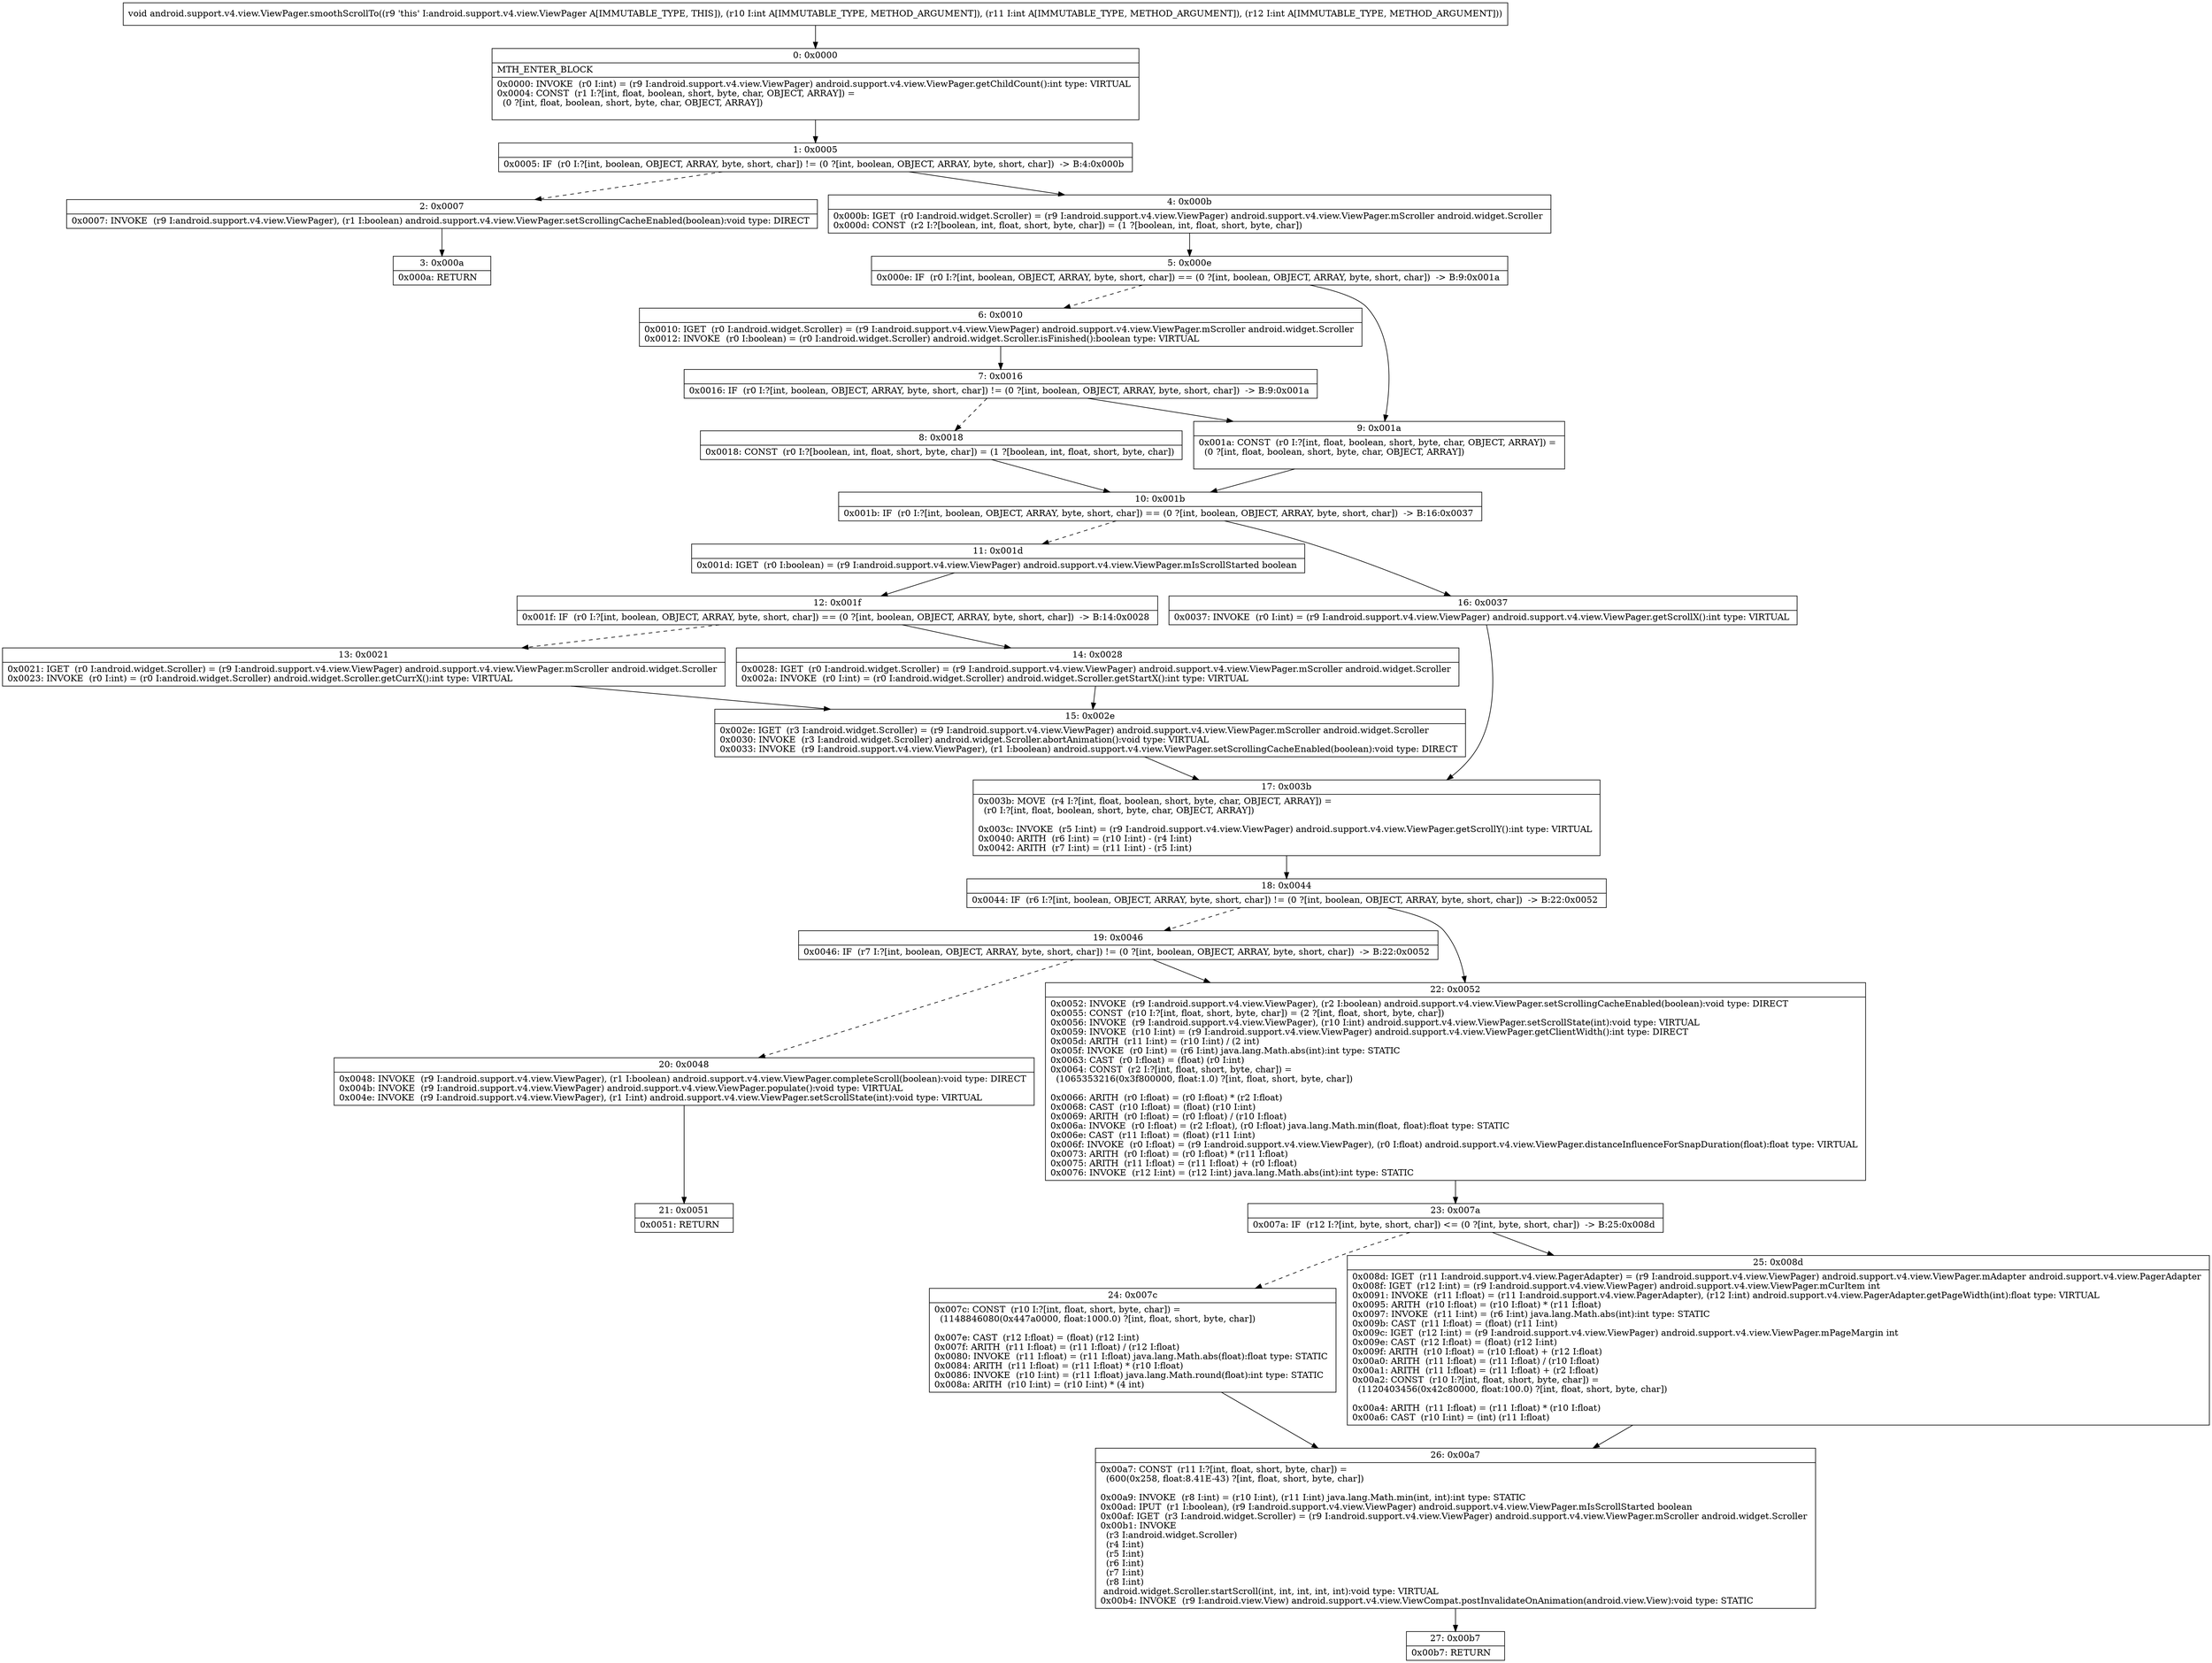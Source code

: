 digraph "CFG forandroid.support.v4.view.ViewPager.smoothScrollTo(III)V" {
Node_0 [shape=record,label="{0\:\ 0x0000|MTH_ENTER_BLOCK\l|0x0000: INVOKE  (r0 I:int) = (r9 I:android.support.v4.view.ViewPager) android.support.v4.view.ViewPager.getChildCount():int type: VIRTUAL \l0x0004: CONST  (r1 I:?[int, float, boolean, short, byte, char, OBJECT, ARRAY]) = \l  (0 ?[int, float, boolean, short, byte, char, OBJECT, ARRAY])\l \l}"];
Node_1 [shape=record,label="{1\:\ 0x0005|0x0005: IF  (r0 I:?[int, boolean, OBJECT, ARRAY, byte, short, char]) != (0 ?[int, boolean, OBJECT, ARRAY, byte, short, char])  \-\> B:4:0x000b \l}"];
Node_2 [shape=record,label="{2\:\ 0x0007|0x0007: INVOKE  (r9 I:android.support.v4.view.ViewPager), (r1 I:boolean) android.support.v4.view.ViewPager.setScrollingCacheEnabled(boolean):void type: DIRECT \l}"];
Node_3 [shape=record,label="{3\:\ 0x000a|0x000a: RETURN   \l}"];
Node_4 [shape=record,label="{4\:\ 0x000b|0x000b: IGET  (r0 I:android.widget.Scroller) = (r9 I:android.support.v4.view.ViewPager) android.support.v4.view.ViewPager.mScroller android.widget.Scroller \l0x000d: CONST  (r2 I:?[boolean, int, float, short, byte, char]) = (1 ?[boolean, int, float, short, byte, char]) \l}"];
Node_5 [shape=record,label="{5\:\ 0x000e|0x000e: IF  (r0 I:?[int, boolean, OBJECT, ARRAY, byte, short, char]) == (0 ?[int, boolean, OBJECT, ARRAY, byte, short, char])  \-\> B:9:0x001a \l}"];
Node_6 [shape=record,label="{6\:\ 0x0010|0x0010: IGET  (r0 I:android.widget.Scroller) = (r9 I:android.support.v4.view.ViewPager) android.support.v4.view.ViewPager.mScroller android.widget.Scroller \l0x0012: INVOKE  (r0 I:boolean) = (r0 I:android.widget.Scroller) android.widget.Scroller.isFinished():boolean type: VIRTUAL \l}"];
Node_7 [shape=record,label="{7\:\ 0x0016|0x0016: IF  (r0 I:?[int, boolean, OBJECT, ARRAY, byte, short, char]) != (0 ?[int, boolean, OBJECT, ARRAY, byte, short, char])  \-\> B:9:0x001a \l}"];
Node_8 [shape=record,label="{8\:\ 0x0018|0x0018: CONST  (r0 I:?[boolean, int, float, short, byte, char]) = (1 ?[boolean, int, float, short, byte, char]) \l}"];
Node_9 [shape=record,label="{9\:\ 0x001a|0x001a: CONST  (r0 I:?[int, float, boolean, short, byte, char, OBJECT, ARRAY]) = \l  (0 ?[int, float, boolean, short, byte, char, OBJECT, ARRAY])\l \l}"];
Node_10 [shape=record,label="{10\:\ 0x001b|0x001b: IF  (r0 I:?[int, boolean, OBJECT, ARRAY, byte, short, char]) == (0 ?[int, boolean, OBJECT, ARRAY, byte, short, char])  \-\> B:16:0x0037 \l}"];
Node_11 [shape=record,label="{11\:\ 0x001d|0x001d: IGET  (r0 I:boolean) = (r9 I:android.support.v4.view.ViewPager) android.support.v4.view.ViewPager.mIsScrollStarted boolean \l}"];
Node_12 [shape=record,label="{12\:\ 0x001f|0x001f: IF  (r0 I:?[int, boolean, OBJECT, ARRAY, byte, short, char]) == (0 ?[int, boolean, OBJECT, ARRAY, byte, short, char])  \-\> B:14:0x0028 \l}"];
Node_13 [shape=record,label="{13\:\ 0x0021|0x0021: IGET  (r0 I:android.widget.Scroller) = (r9 I:android.support.v4.view.ViewPager) android.support.v4.view.ViewPager.mScroller android.widget.Scroller \l0x0023: INVOKE  (r0 I:int) = (r0 I:android.widget.Scroller) android.widget.Scroller.getCurrX():int type: VIRTUAL \l}"];
Node_14 [shape=record,label="{14\:\ 0x0028|0x0028: IGET  (r0 I:android.widget.Scroller) = (r9 I:android.support.v4.view.ViewPager) android.support.v4.view.ViewPager.mScroller android.widget.Scroller \l0x002a: INVOKE  (r0 I:int) = (r0 I:android.widget.Scroller) android.widget.Scroller.getStartX():int type: VIRTUAL \l}"];
Node_15 [shape=record,label="{15\:\ 0x002e|0x002e: IGET  (r3 I:android.widget.Scroller) = (r9 I:android.support.v4.view.ViewPager) android.support.v4.view.ViewPager.mScroller android.widget.Scroller \l0x0030: INVOKE  (r3 I:android.widget.Scroller) android.widget.Scroller.abortAnimation():void type: VIRTUAL \l0x0033: INVOKE  (r9 I:android.support.v4.view.ViewPager), (r1 I:boolean) android.support.v4.view.ViewPager.setScrollingCacheEnabled(boolean):void type: DIRECT \l}"];
Node_16 [shape=record,label="{16\:\ 0x0037|0x0037: INVOKE  (r0 I:int) = (r9 I:android.support.v4.view.ViewPager) android.support.v4.view.ViewPager.getScrollX():int type: VIRTUAL \l}"];
Node_17 [shape=record,label="{17\:\ 0x003b|0x003b: MOVE  (r4 I:?[int, float, boolean, short, byte, char, OBJECT, ARRAY]) = \l  (r0 I:?[int, float, boolean, short, byte, char, OBJECT, ARRAY])\l \l0x003c: INVOKE  (r5 I:int) = (r9 I:android.support.v4.view.ViewPager) android.support.v4.view.ViewPager.getScrollY():int type: VIRTUAL \l0x0040: ARITH  (r6 I:int) = (r10 I:int) \- (r4 I:int) \l0x0042: ARITH  (r7 I:int) = (r11 I:int) \- (r5 I:int) \l}"];
Node_18 [shape=record,label="{18\:\ 0x0044|0x0044: IF  (r6 I:?[int, boolean, OBJECT, ARRAY, byte, short, char]) != (0 ?[int, boolean, OBJECT, ARRAY, byte, short, char])  \-\> B:22:0x0052 \l}"];
Node_19 [shape=record,label="{19\:\ 0x0046|0x0046: IF  (r7 I:?[int, boolean, OBJECT, ARRAY, byte, short, char]) != (0 ?[int, boolean, OBJECT, ARRAY, byte, short, char])  \-\> B:22:0x0052 \l}"];
Node_20 [shape=record,label="{20\:\ 0x0048|0x0048: INVOKE  (r9 I:android.support.v4.view.ViewPager), (r1 I:boolean) android.support.v4.view.ViewPager.completeScroll(boolean):void type: DIRECT \l0x004b: INVOKE  (r9 I:android.support.v4.view.ViewPager) android.support.v4.view.ViewPager.populate():void type: VIRTUAL \l0x004e: INVOKE  (r9 I:android.support.v4.view.ViewPager), (r1 I:int) android.support.v4.view.ViewPager.setScrollState(int):void type: VIRTUAL \l}"];
Node_21 [shape=record,label="{21\:\ 0x0051|0x0051: RETURN   \l}"];
Node_22 [shape=record,label="{22\:\ 0x0052|0x0052: INVOKE  (r9 I:android.support.v4.view.ViewPager), (r2 I:boolean) android.support.v4.view.ViewPager.setScrollingCacheEnabled(boolean):void type: DIRECT \l0x0055: CONST  (r10 I:?[int, float, short, byte, char]) = (2 ?[int, float, short, byte, char]) \l0x0056: INVOKE  (r9 I:android.support.v4.view.ViewPager), (r10 I:int) android.support.v4.view.ViewPager.setScrollState(int):void type: VIRTUAL \l0x0059: INVOKE  (r10 I:int) = (r9 I:android.support.v4.view.ViewPager) android.support.v4.view.ViewPager.getClientWidth():int type: DIRECT \l0x005d: ARITH  (r11 I:int) = (r10 I:int) \/ (2 int) \l0x005f: INVOKE  (r0 I:int) = (r6 I:int) java.lang.Math.abs(int):int type: STATIC \l0x0063: CAST  (r0 I:float) = (float) (r0 I:int) \l0x0064: CONST  (r2 I:?[int, float, short, byte, char]) = \l  (1065353216(0x3f800000, float:1.0) ?[int, float, short, byte, char])\l \l0x0066: ARITH  (r0 I:float) = (r0 I:float) * (r2 I:float) \l0x0068: CAST  (r10 I:float) = (float) (r10 I:int) \l0x0069: ARITH  (r0 I:float) = (r0 I:float) \/ (r10 I:float) \l0x006a: INVOKE  (r0 I:float) = (r2 I:float), (r0 I:float) java.lang.Math.min(float, float):float type: STATIC \l0x006e: CAST  (r11 I:float) = (float) (r11 I:int) \l0x006f: INVOKE  (r0 I:float) = (r9 I:android.support.v4.view.ViewPager), (r0 I:float) android.support.v4.view.ViewPager.distanceInfluenceForSnapDuration(float):float type: VIRTUAL \l0x0073: ARITH  (r0 I:float) = (r0 I:float) * (r11 I:float) \l0x0075: ARITH  (r11 I:float) = (r11 I:float) + (r0 I:float) \l0x0076: INVOKE  (r12 I:int) = (r12 I:int) java.lang.Math.abs(int):int type: STATIC \l}"];
Node_23 [shape=record,label="{23\:\ 0x007a|0x007a: IF  (r12 I:?[int, byte, short, char]) \<= (0 ?[int, byte, short, char])  \-\> B:25:0x008d \l}"];
Node_24 [shape=record,label="{24\:\ 0x007c|0x007c: CONST  (r10 I:?[int, float, short, byte, char]) = \l  (1148846080(0x447a0000, float:1000.0) ?[int, float, short, byte, char])\l \l0x007e: CAST  (r12 I:float) = (float) (r12 I:int) \l0x007f: ARITH  (r11 I:float) = (r11 I:float) \/ (r12 I:float) \l0x0080: INVOKE  (r11 I:float) = (r11 I:float) java.lang.Math.abs(float):float type: STATIC \l0x0084: ARITH  (r11 I:float) = (r11 I:float) * (r10 I:float) \l0x0086: INVOKE  (r10 I:int) = (r11 I:float) java.lang.Math.round(float):int type: STATIC \l0x008a: ARITH  (r10 I:int) = (r10 I:int) * (4 int) \l}"];
Node_25 [shape=record,label="{25\:\ 0x008d|0x008d: IGET  (r11 I:android.support.v4.view.PagerAdapter) = (r9 I:android.support.v4.view.ViewPager) android.support.v4.view.ViewPager.mAdapter android.support.v4.view.PagerAdapter \l0x008f: IGET  (r12 I:int) = (r9 I:android.support.v4.view.ViewPager) android.support.v4.view.ViewPager.mCurItem int \l0x0091: INVOKE  (r11 I:float) = (r11 I:android.support.v4.view.PagerAdapter), (r12 I:int) android.support.v4.view.PagerAdapter.getPageWidth(int):float type: VIRTUAL \l0x0095: ARITH  (r10 I:float) = (r10 I:float) * (r11 I:float) \l0x0097: INVOKE  (r11 I:int) = (r6 I:int) java.lang.Math.abs(int):int type: STATIC \l0x009b: CAST  (r11 I:float) = (float) (r11 I:int) \l0x009c: IGET  (r12 I:int) = (r9 I:android.support.v4.view.ViewPager) android.support.v4.view.ViewPager.mPageMargin int \l0x009e: CAST  (r12 I:float) = (float) (r12 I:int) \l0x009f: ARITH  (r10 I:float) = (r10 I:float) + (r12 I:float) \l0x00a0: ARITH  (r11 I:float) = (r11 I:float) \/ (r10 I:float) \l0x00a1: ARITH  (r11 I:float) = (r11 I:float) + (r2 I:float) \l0x00a2: CONST  (r10 I:?[int, float, short, byte, char]) = \l  (1120403456(0x42c80000, float:100.0) ?[int, float, short, byte, char])\l \l0x00a4: ARITH  (r11 I:float) = (r11 I:float) * (r10 I:float) \l0x00a6: CAST  (r10 I:int) = (int) (r11 I:float) \l}"];
Node_26 [shape=record,label="{26\:\ 0x00a7|0x00a7: CONST  (r11 I:?[int, float, short, byte, char]) = \l  (600(0x258, float:8.41E\-43) ?[int, float, short, byte, char])\l \l0x00a9: INVOKE  (r8 I:int) = (r10 I:int), (r11 I:int) java.lang.Math.min(int, int):int type: STATIC \l0x00ad: IPUT  (r1 I:boolean), (r9 I:android.support.v4.view.ViewPager) android.support.v4.view.ViewPager.mIsScrollStarted boolean \l0x00af: IGET  (r3 I:android.widget.Scroller) = (r9 I:android.support.v4.view.ViewPager) android.support.v4.view.ViewPager.mScroller android.widget.Scroller \l0x00b1: INVOKE  \l  (r3 I:android.widget.Scroller)\l  (r4 I:int)\l  (r5 I:int)\l  (r6 I:int)\l  (r7 I:int)\l  (r8 I:int)\l android.widget.Scroller.startScroll(int, int, int, int, int):void type: VIRTUAL \l0x00b4: INVOKE  (r9 I:android.view.View) android.support.v4.view.ViewCompat.postInvalidateOnAnimation(android.view.View):void type: STATIC \l}"];
Node_27 [shape=record,label="{27\:\ 0x00b7|0x00b7: RETURN   \l}"];
MethodNode[shape=record,label="{void android.support.v4.view.ViewPager.smoothScrollTo((r9 'this' I:android.support.v4.view.ViewPager A[IMMUTABLE_TYPE, THIS]), (r10 I:int A[IMMUTABLE_TYPE, METHOD_ARGUMENT]), (r11 I:int A[IMMUTABLE_TYPE, METHOD_ARGUMENT]), (r12 I:int A[IMMUTABLE_TYPE, METHOD_ARGUMENT])) }"];
MethodNode -> Node_0;
Node_0 -> Node_1;
Node_1 -> Node_2[style=dashed];
Node_1 -> Node_4;
Node_2 -> Node_3;
Node_4 -> Node_5;
Node_5 -> Node_6[style=dashed];
Node_5 -> Node_9;
Node_6 -> Node_7;
Node_7 -> Node_8[style=dashed];
Node_7 -> Node_9;
Node_8 -> Node_10;
Node_9 -> Node_10;
Node_10 -> Node_11[style=dashed];
Node_10 -> Node_16;
Node_11 -> Node_12;
Node_12 -> Node_13[style=dashed];
Node_12 -> Node_14;
Node_13 -> Node_15;
Node_14 -> Node_15;
Node_15 -> Node_17;
Node_16 -> Node_17;
Node_17 -> Node_18;
Node_18 -> Node_19[style=dashed];
Node_18 -> Node_22;
Node_19 -> Node_20[style=dashed];
Node_19 -> Node_22;
Node_20 -> Node_21;
Node_22 -> Node_23;
Node_23 -> Node_24[style=dashed];
Node_23 -> Node_25;
Node_24 -> Node_26;
Node_25 -> Node_26;
Node_26 -> Node_27;
}


